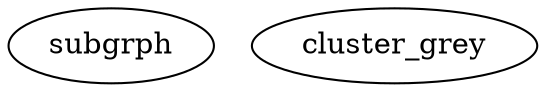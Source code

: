 

digraph test_diagram {

  
  graph [
    rankdir = "TB" 
    overlap = false
    splines = true
  ];
  
  node [
  ];
  edge [
  ];
  subgrph cluster_grey {
    graph [
    ]
    node [
    ]
  }
}
